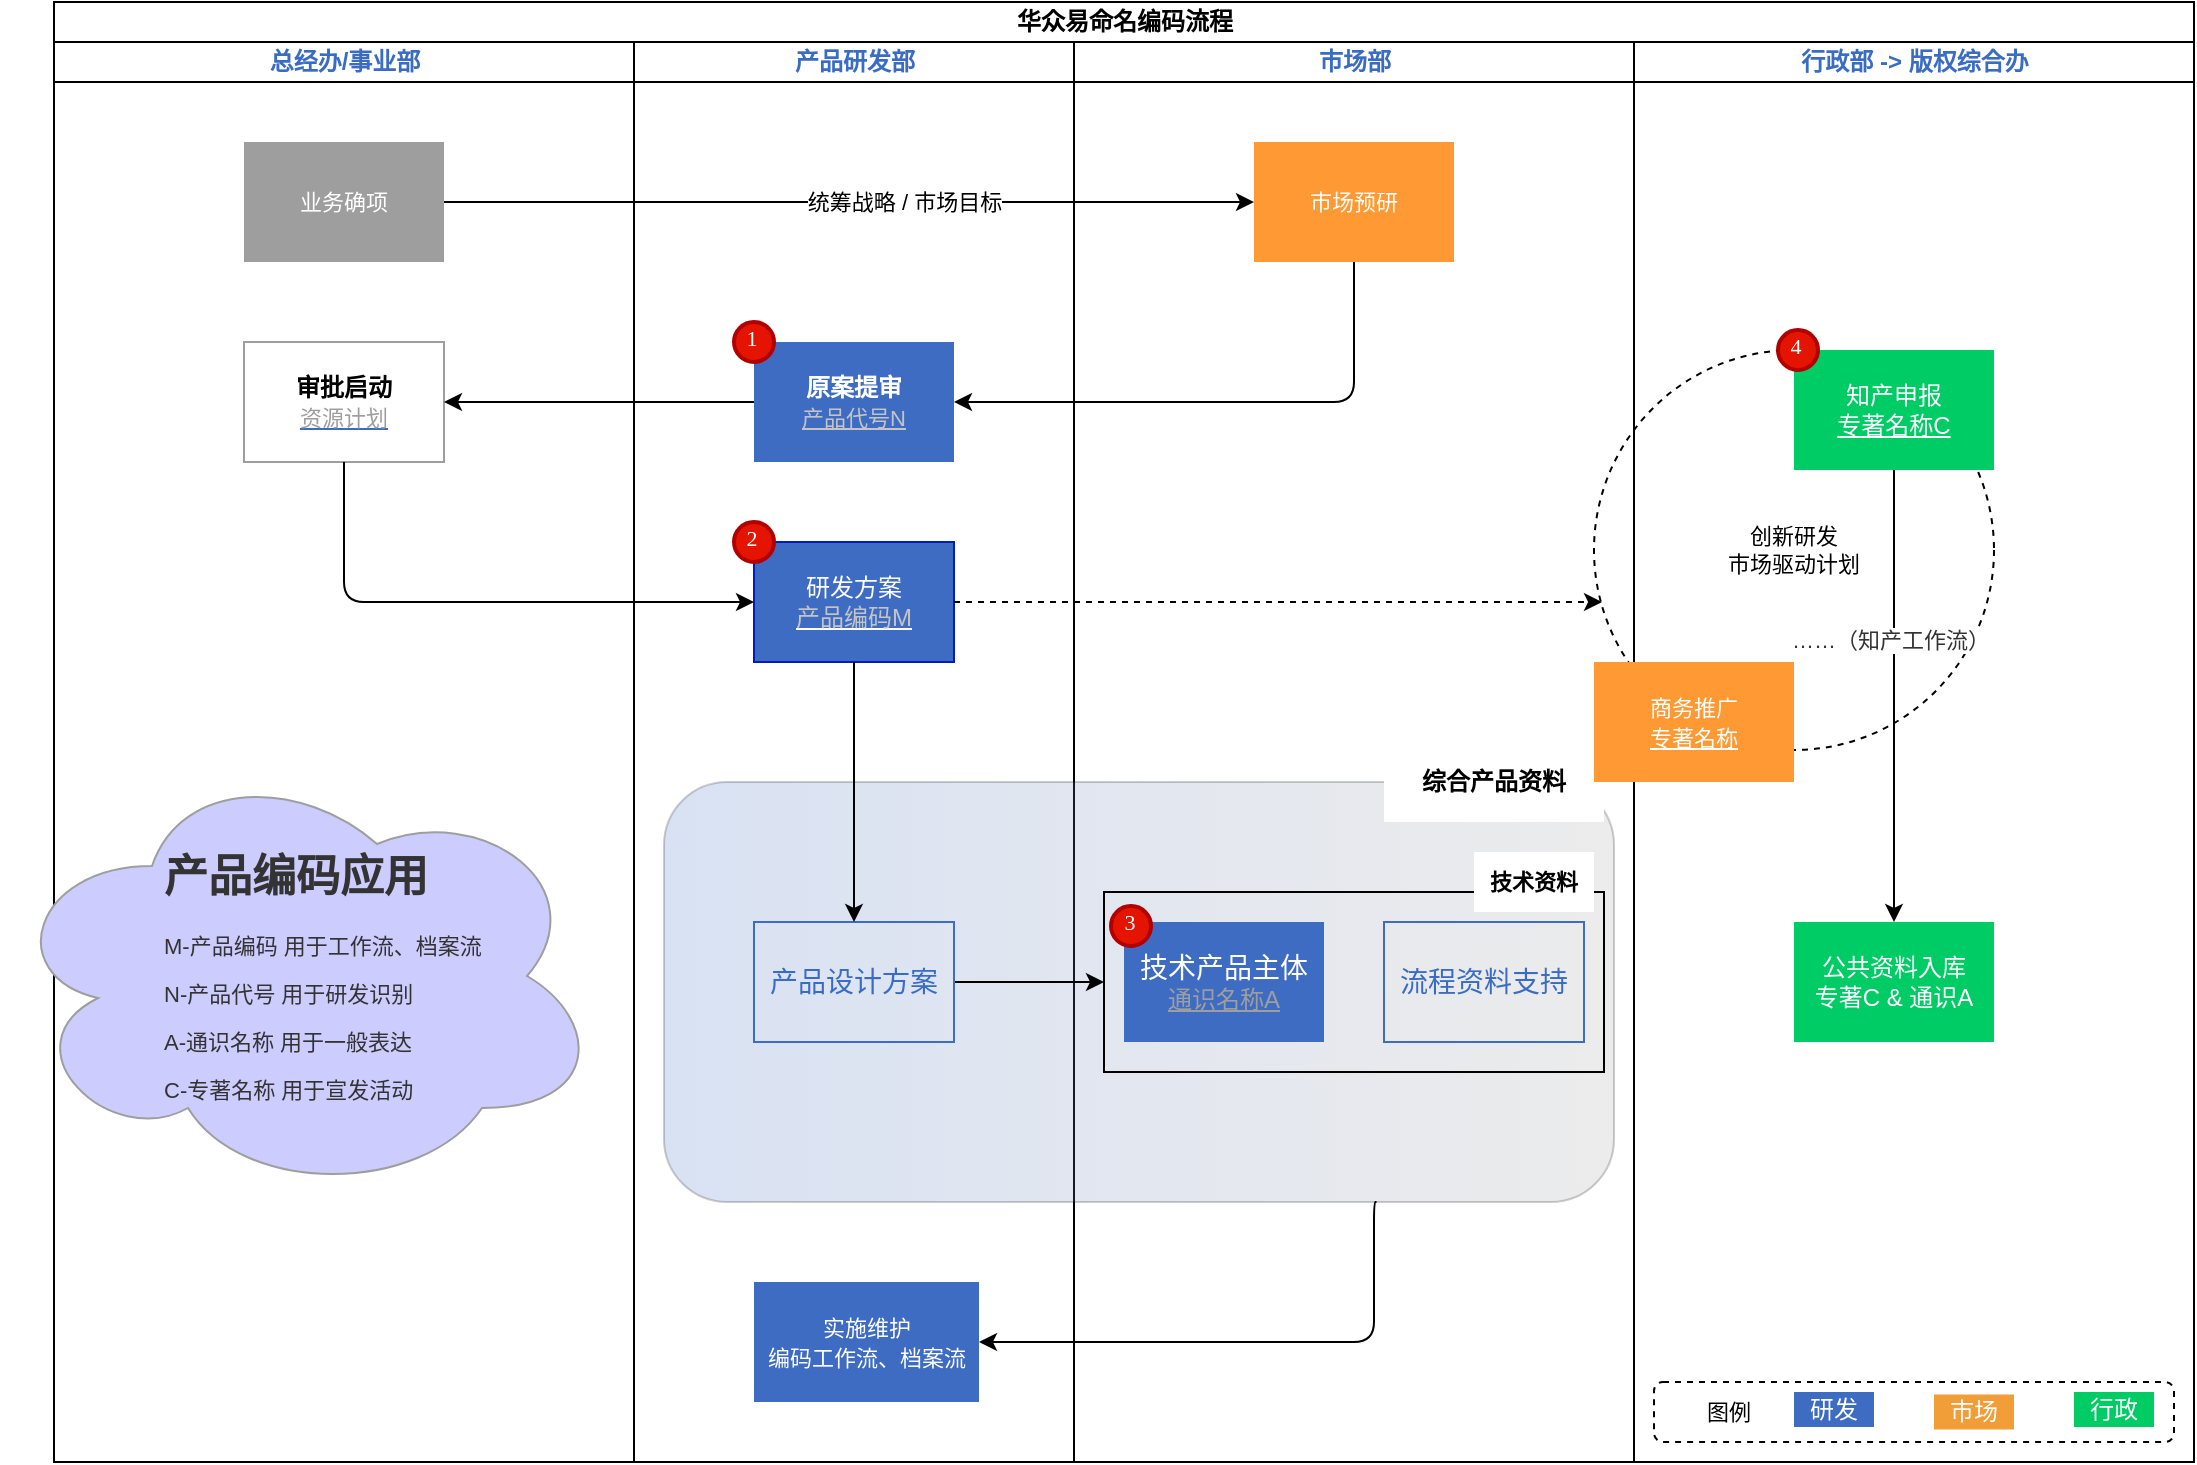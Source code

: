<mxfile>
    <diagram id="Zvk3NxUUzPHEr75oqeDG" name="第 1 页">
        <mxGraphModel dx="1718" dy="1066" grid="1" gridSize="10" guides="1" tooltips="1" connect="1" arrows="1" fold="1" page="1" pageScale="1" pageWidth="1169" pageHeight="827" math="0" shadow="0">
            <root>
                <mxCell id="0"/>
                <mxCell id="1" parent="0"/>
                <mxCell id="2" value="华众易命名编码流程" style="swimlane;childLayout=stackLayout;resizeParent=1;resizeParentMax=0;startSize=20;html=1;" vertex="1" parent="1">
                    <mxGeometry x="50" y="40" width="1070" height="730" as="geometry"/>
                </mxCell>
                <mxCell id="3" value="总经办/事业部" style="swimlane;startSize=20;html=1;fontColor=#3A6CC3;" vertex="1" parent="2">
                    <mxGeometry y="20" width="290" height="710" as="geometry"/>
                </mxCell>
                <mxCell id="4" value="&lt;font face=&quot;Times New Roman&quot; style=&quot;font-size: 11px;&quot; color=&quot;#ffffff&quot;&gt;业务确项&lt;/font&gt;" style="rounded=0;whiteSpace=wrap;html=1;fontColor=#3A6CC3;fillColor=#9f9e9e;strokeColor=none;fontSize=12;" vertex="1" parent="3">
                    <mxGeometry x="95" y="50" width="100" height="60" as="geometry"/>
                </mxCell>
                <mxCell id="37" value="&lt;b style=&quot;&quot;&gt;&lt;font color=&quot;#000000&quot;&gt;审批启动&lt;/font&gt;&lt;/b&gt;&lt;br&gt;&lt;u style=&quot;&quot;&gt;&lt;font color=&quot;#9f9e9e&quot; style=&quot;font-size: 11px;&quot;&gt;资源计划&lt;/font&gt;&lt;/u&gt;" style="rounded=0;whiteSpace=wrap;html=1;fontColor=#3A6CC3;fillColor=none;strokeColor=#9F9E9E;" vertex="1" parent="3">
                    <mxGeometry x="95" y="150" width="100" height="60" as="geometry"/>
                </mxCell>
                <mxCell id="59" value="" style="group" vertex="1" connectable="0" parent="3">
                    <mxGeometry x="-26" y="357" width="300" height="220" as="geometry"/>
                </mxCell>
                <mxCell id="58" value="" style="ellipse;shape=cloud;whiteSpace=wrap;html=1;strokeColor=#9F9E9E;fontSize=11;fontColor=#333333;fillColor=#CCCCFF;" vertex="1" parent="59">
                    <mxGeometry width="300" height="220" as="geometry"/>
                </mxCell>
                <mxCell id="57" value="&lt;h1&gt;产品编码应用&lt;/h1&gt;&lt;p&gt;M-产品编码 用于工作流、档案流&lt;/p&gt;&lt;p&gt;N-产品代号 用于研发识别&lt;/p&gt;&lt;p&gt;A-通识名称 用于一般表达&lt;/p&gt;&lt;p&gt;C-专著名称 用于宣发活动&lt;/p&gt;" style="text;html=1;strokeColor=none;fillColor=none;spacing=5;spacingTop=-20;whiteSpace=wrap;overflow=hidden;rounded=0;fontSize=11;fontColor=#333333;" vertex="1" parent="59">
                    <mxGeometry x="76" y="43" width="190" height="150" as="geometry"/>
                </mxCell>
                <mxCell id="9" style="edgeStyle=orthogonalEdgeStyle;rounded=0;orthogonalLoop=1;jettySize=auto;html=1;exitX=1;exitY=0.5;exitDx=0;exitDy=0;entryX=0;entryY=0.5;entryDx=0;entryDy=0;fontSize=11;fontColor=#FFFFFF;" edge="1" parent="2" source="4" target="14">
                    <mxGeometry relative="1" as="geometry"/>
                </mxCell>
                <mxCell id="10" value="&lt;font color=&quot;#000000&quot;&gt;统筹战略 / 市场目标&lt;/font&gt;" style="edgeLabel;html=1;align=center;verticalAlign=middle;resizable=0;points=[];fontSize=11;fontColor=#FFFFFF;" vertex="1" connectable="0" parent="9">
                    <mxGeometry x="0.135" relative="1" as="geometry">
                        <mxPoint as="offset"/>
                    </mxGeometry>
                </mxCell>
                <mxCell id="12" value="产品研发部" style="swimlane;startSize=20;html=1;fontColor=#3A6CC3;" vertex="1" parent="2">
                    <mxGeometry x="290" y="20" width="220" height="710" as="geometry"/>
                </mxCell>
                <mxCell id="13" value="&lt;font color=&quot;#ffffff&quot;&gt;&lt;b&gt;原案提审&lt;/b&gt;&lt;/font&gt;&lt;br&gt;&lt;font color=&quot;#c4c4c4&quot; style=&quot;font-size: 11px;&quot;&gt;&lt;u&gt;产品代号N&lt;/u&gt;&lt;/font&gt;" style="rounded=0;whiteSpace=wrap;html=1;fontColor=#3A6CC3;fillColor=#3F6CC3;strokeColor=none;" vertex="1" parent="12">
                    <mxGeometry x="60" y="150" width="100" height="60" as="geometry"/>
                </mxCell>
                <mxCell id="15" value="研发方案&lt;br&gt;&lt;u style=&quot;&quot;&gt;&lt;font color=&quot;#c4c4c4&quot;&gt;产品编码M&lt;/font&gt;&lt;/u&gt;" style="rounded=0;whiteSpace=wrap;html=1;fillColor=#3F6CC3;strokeColor=#001DBC;fontColor=#ffffff;" vertex="1" parent="12">
                    <mxGeometry x="60" y="250" width="100" height="60" as="geometry"/>
                </mxCell>
                <mxCell id="51" value="1" style="ellipse;whiteSpace=wrap;html=1;aspect=fixed;strokeWidth=2;fontFamily=Tahoma;spacingBottom=4;spacingRight=2;strokeColor=#B20000;fontSize=11;fontColor=#ffffff;fillColor=#e51400;" vertex="1" parent="12">
                    <mxGeometry x="50" y="140" width="20" height="20" as="geometry"/>
                </mxCell>
                <mxCell id="52" value="2" style="ellipse;whiteSpace=wrap;html=1;aspect=fixed;strokeWidth=2;fontFamily=Tahoma;spacingBottom=4;spacingRight=2;strokeColor=#B20000;fontSize=11;fontColor=#ffffff;fillColor=#e51400;" vertex="1" parent="12">
                    <mxGeometry x="50" y="240" width="20" height="20" as="geometry"/>
                </mxCell>
                <mxCell id="46" value="&lt;font style=&quot;font-size: 11px;&quot;&gt;实施维护&lt;br&gt;编码工作流、档案流&lt;br&gt;&lt;/font&gt;" style="rounded=0;whiteSpace=wrap;html=1;fillColor=#3F6CC3;strokeColor=none;fontColor=#FFFFFF;" vertex="1" parent="12">
                    <mxGeometry x="60" y="620" width="112.5" height="60" as="geometry"/>
                </mxCell>
                <mxCell id="18" value="市场部" style="swimlane;startSize=20;html=1;fontColor=#3A6CC3;" vertex="1" parent="2">
                    <mxGeometry x="510" y="20" width="280" height="710" as="geometry">
                        <mxRectangle x="510" y="20" width="40" height="710" as="alternateBounds"/>
                    </mxGeometry>
                </mxCell>
                <mxCell id="19" value="" style="rounded=1;whiteSpace=wrap;html=1;fontColor=#000000;fillColor=#3F6CC3;gradientColor=#9F9E9E;opacity=20;gradientDirection=east;" vertex="1" parent="18">
                    <mxGeometry x="-205" y="370" width="475" height="210" as="geometry"/>
                </mxCell>
                <mxCell id="20" value="" style="verticalLabelPosition=bottom;verticalAlign=top;html=1;shape=mxgraph.basic.rect;fillColor2=none;strokeWidth=1;size=10.5;indent=100;fontColor=#3A6CC3;fillColor=none;gradientColor=default;strokeColor=default;movable=1;resizable=1;rotatable=1;deletable=1;editable=1;connectable=1;" vertex="1" parent="18">
                    <mxGeometry x="15" y="425" width="250" height="90" as="geometry"/>
                </mxCell>
                <mxCell id="24" value="&lt;span style=&quot;color: rgb(255, 255, 255); font-size: 14px;&quot;&gt;技术产品主体&lt;br&gt;&lt;/span&gt;&lt;font style=&quot;&quot; color=&quot;#9f9e9e&quot;&gt;&lt;u&gt;通识名称A&lt;/u&gt;&lt;/font&gt;" style="rounded=0;whiteSpace=wrap;html=1;fontColor=#3A6CC3;fillColor=#3F6CC3;strokeColor=none;" vertex="1" parent="18">
                    <mxGeometry x="25" y="440" width="100" height="60" as="geometry"/>
                </mxCell>
                <mxCell id="25" value="&lt;span style=&quot;font-size: 14px;&quot;&gt;流程资料支持&lt;/span&gt;" style="rounded=0;whiteSpace=wrap;html=1;fontColor=#3A6CC3;fillColor=none;strokeColor=#3F6CC3;" vertex="1" parent="18">
                    <mxGeometry x="155" y="440" width="100" height="60" as="geometry"/>
                </mxCell>
                <mxCell id="31" value="&lt;b&gt;技术资料&lt;/b&gt;" style="rounded=0;whiteSpace=wrap;html=1;shadow=0;glass=0;labelBackgroundColor=#ffffff;sketch=0;strokeColor=none;fontSize=11;fontColor=#000000;fillColor=default;gradientColor=none;" vertex="1" parent="18">
                    <mxGeometry x="200" y="405" width="60" height="30" as="geometry"/>
                </mxCell>
                <mxCell id="32" value="&lt;b&gt;综合产品资料&lt;/b&gt;" style="rounded=0;whiteSpace=wrap;html=1;fontColor=#000000;fillColor=#FFFFFF;gradientColor=none;gradientDirection=east;strokeColor=none;" vertex="1" parent="18">
                    <mxGeometry x="155" y="350" width="110" height="40" as="geometry"/>
                </mxCell>
                <mxCell id="14" value="&lt;font style=&quot;font-size: 11px;&quot;&gt;市场预研&lt;br&gt;&lt;/font&gt;" style="rounded=0;whiteSpace=wrap;html=1;fillColor=#FF9933;strokeColor=none;fontColor=#FFFFFF;" vertex="1" parent="18">
                    <mxGeometry x="90" y="50" width="100" height="60" as="geometry"/>
                </mxCell>
                <mxCell id="43" style="edgeStyle=orthogonalEdgeStyle;html=1;exitX=1;exitY=0.5;exitDx=0;exitDy=0;fontSize=11;fontColor=#000000;elbow=vertical;" edge="1" parent="18" source="42" target="20">
                    <mxGeometry relative="1" as="geometry"/>
                </mxCell>
                <mxCell id="42" value="&lt;span style=&quot;font-size: 14px;&quot;&gt;产品设计方案&lt;/span&gt;" style="rounded=0;whiteSpace=wrap;html=1;fontColor=#3A6CC3;fillColor=none;strokeColor=#3F6CC3;" vertex="1" parent="18">
                    <mxGeometry x="-160" y="440" width="100" height="60" as="geometry"/>
                </mxCell>
                <mxCell id="53" value="3" style="ellipse;whiteSpace=wrap;html=1;aspect=fixed;strokeWidth=2;fontFamily=Tahoma;spacingBottom=4;spacingRight=2;strokeColor=#B20000;fontSize=11;fontColor=#ffffff;fillColor=#e51400;" vertex="1" parent="18">
                    <mxGeometry x="18.5" y="432" width="20" height="20" as="geometry"/>
                </mxCell>
                <mxCell id="35" value="行政部 -&amp;gt; 版权综合办" style="swimlane;startSize=20;html=1;fontColor=#3A6CC3;" vertex="1" parent="2">
                    <mxGeometry x="790" y="20" width="280" height="710" as="geometry">
                        <mxRectangle x="510" y="20" width="40" height="710" as="alternateBounds"/>
                    </mxGeometry>
                </mxCell>
                <mxCell id="21" value="" style="rounded=1;whiteSpace=wrap;html=1;dashed=1;fontColor=#3A6CC3;fillColor=none;gradientColor=default;" vertex="1" parent="35">
                    <mxGeometry x="10" y="670" width="260" height="30" as="geometry"/>
                </mxCell>
                <mxCell id="33" value="&lt;font color=&quot;#ffffff&quot;&gt;行政&lt;/font&gt;" style="rounded=0;whiteSpace=wrap;html=1;fontColor=#3A6CC3;fillColor=#00CC66;gradientColor=none;strokeColor=none;" vertex="1" parent="35">
                    <mxGeometry x="220" y="675" width="40" height="17.5" as="geometry"/>
                </mxCell>
                <mxCell id="30" value="&lt;p style=&quot;line-height: 120%;&quot;&gt;&lt;font style=&quot;font-size: 11px;&quot; color=&quot;#000000&quot;&gt;图例&lt;/font&gt;&lt;/p&gt;" style="text;html=1;strokeColor=none;fillColor=none;align=center;verticalAlign=middle;whiteSpace=wrap;rounded=0;fontColor=#3A6CC3;" vertex="1" parent="35">
                    <mxGeometry x="30" y="676.25" width="35" height="17.5" as="geometry"/>
                </mxCell>
                <mxCell id="34" value="创新研发&lt;br&gt;市场驱动计划" style="ellipse;whiteSpace=wrap;html=1;aspect=fixed;rounded=1;shadow=0;glass=1;labelBackgroundColor=#ffffff;sketch=0;strokeColor=default;fontSize=11;fontColor=#000000;fillColor=none;gradientColor=none;dashed=1;" vertex="1" parent="35">
                    <mxGeometry x="-20" y="154" width="200" height="200" as="geometry"/>
                </mxCell>
                <mxCell id="50" style="edgeStyle=elbowEdgeStyle;html=1;exitX=0.5;exitY=1;exitDx=0;exitDy=0;entryX=0.5;entryY=0;entryDx=0;entryDy=0;fontSize=11;fontColor=#9F9E9E;" edge="1" parent="35" source="26" target="49">
                    <mxGeometry relative="1" as="geometry"/>
                </mxCell>
                <mxCell id="60" value="……（知产工作流）" style="edgeLabel;html=1;align=center;verticalAlign=middle;resizable=0;points=[];fontSize=11;fontColor=#333333;" vertex="1" connectable="0" parent="50">
                    <mxGeometry x="-0.248" y="-2" relative="1" as="geometry">
                        <mxPoint as="offset"/>
                    </mxGeometry>
                </mxCell>
                <mxCell id="26" value="&lt;font color=&quot;#ffffff&quot;&gt;知产申报&lt;br&gt;&lt;u&gt;专著名称C&lt;/u&gt;&lt;br&gt;&lt;/font&gt;" style="rounded=0;whiteSpace=wrap;html=1;fontColor=#3A6CC3;fillColor=#00CC66;strokeColor=none;" vertex="1" parent="35">
                    <mxGeometry x="80" y="154" width="100" height="60" as="geometry"/>
                </mxCell>
                <mxCell id="45" value="&lt;font style=&quot;font-size: 11px;&quot;&gt;商务推广&lt;br&gt;&lt;u&gt;专著名称&lt;/u&gt;&lt;br&gt;&lt;/font&gt;" style="rounded=0;whiteSpace=wrap;html=1;fillColor=#FF9933;strokeColor=none;fontColor=#FFFFFF;" vertex="1" parent="35">
                    <mxGeometry x="-20" y="310" width="100" height="60" as="geometry"/>
                </mxCell>
                <mxCell id="49" value="&lt;font color=&quot;#ffffff&quot;&gt;公共资料入库&lt;br&gt;专著C &amp;amp; 通识A&lt;br&gt;&lt;/font&gt;" style="rounded=0;whiteSpace=wrap;html=1;fontColor=#3A6CC3;fillColor=#00CC66;strokeColor=none;" vertex="1" parent="35">
                    <mxGeometry x="80" y="440" width="100" height="60" as="geometry"/>
                </mxCell>
                <mxCell id="54" value="4" style="ellipse;whiteSpace=wrap;html=1;aspect=fixed;strokeWidth=2;fontFamily=Tahoma;spacingBottom=4;spacingRight=2;strokeColor=#B20000;fontSize=11;fontColor=#ffffff;fillColor=#e51400;" vertex="1" parent="35">
                    <mxGeometry x="72" y="144" width="20" height="20" as="geometry"/>
                </mxCell>
                <mxCell id="55" value="&lt;font color=&quot;#ffffff&quot;&gt;市场&lt;/font&gt;" style="rounded=0;whiteSpace=wrap;html=1;fontColor=#3A6CC3;fillColor=#F19D38;gradientColor=none;strokeColor=none;" vertex="1" parent="35">
                    <mxGeometry x="150" y="676.25" width="40" height="17.5" as="geometry"/>
                </mxCell>
                <mxCell id="56" value="&lt;font color=&quot;#ffffff&quot;&gt;研发&lt;/font&gt;" style="rounded=0;whiteSpace=wrap;html=1;fontColor=#3A6CC3;fillColor=#3F6CC3;gradientColor=none;strokeColor=none;" vertex="1" parent="35">
                    <mxGeometry x="80" y="675" width="40" height="17.5" as="geometry"/>
                </mxCell>
                <mxCell id="36" style="edgeStyle=orthogonalEdgeStyle;html=1;exitX=0.5;exitY=1;exitDx=0;exitDy=0;entryX=1;entryY=0.5;entryDx=0;entryDy=0;fontSize=11;fontColor=#FFFFFF;elbow=vertical;" edge="1" parent="2" source="14" target="13">
                    <mxGeometry relative="1" as="geometry"/>
                </mxCell>
                <mxCell id="38" style="edgeStyle=orthogonalEdgeStyle;html=1;exitX=0;exitY=0.5;exitDx=0;exitDy=0;entryX=1;entryY=0.5;entryDx=0;entryDy=0;fontSize=11;fontColor=#FFFFFF;elbow=vertical;" edge="1" parent="2" source="13" target="37">
                    <mxGeometry relative="1" as="geometry"/>
                </mxCell>
                <mxCell id="39" style="edgeStyle=orthogonalEdgeStyle;html=1;exitX=0.5;exitY=1;exitDx=0;exitDy=0;entryX=0.5;entryY=0;entryDx=0;entryDy=0;fontSize=11;fontColor=#000000;elbow=vertical;" edge="1" parent="2" source="15" target="42">
                    <mxGeometry relative="1" as="geometry"/>
                </mxCell>
                <mxCell id="40" style="edgeStyle=orthogonalEdgeStyle;html=1;exitX=0.5;exitY=1;exitDx=0;exitDy=0;entryX=0;entryY=0.5;entryDx=0;entryDy=0;fontSize=11;fontColor=#000000;elbow=vertical;" edge="1" parent="2" source="37" target="15">
                    <mxGeometry relative="1" as="geometry"/>
                </mxCell>
                <mxCell id="44" style="edgeStyle=orthogonalEdgeStyle;html=1;exitX=1;exitY=0.5;exitDx=0;exitDy=0;entryX=0.02;entryY=0.63;entryDx=0;entryDy=0;entryPerimeter=0;fontSize=11;fontColor=#000000;elbow=vertical;dashed=1;" edge="1" parent="2" source="15" target="34">
                    <mxGeometry relative="1" as="geometry"/>
                </mxCell>
                <mxCell id="47" style="edgeStyle=elbowEdgeStyle;html=1;exitX=0.75;exitY=1;exitDx=0;exitDy=0;fontSize=11;fontColor=#9F9E9E;entryX=1;entryY=0.5;entryDx=0;entryDy=0;" edge="1" parent="2" source="19" target="46">
                    <mxGeometry relative="1" as="geometry">
                        <mxPoint x="600" y="670" as="targetPoint"/>
                        <Array as="points">
                            <mxPoint x="660" y="640"/>
                        </Array>
                    </mxGeometry>
                </mxCell>
            </root>
        </mxGraphModel>
    </diagram>
</mxfile>
